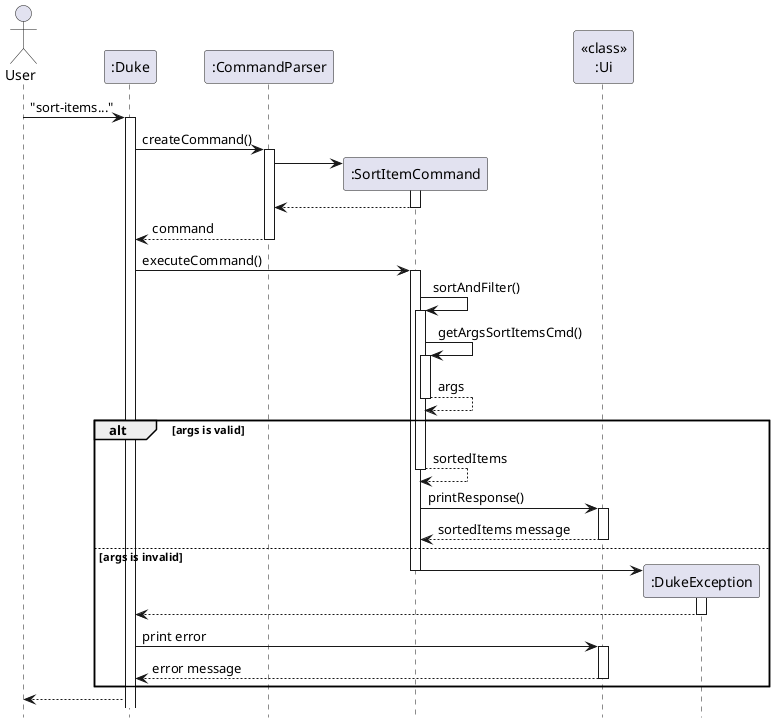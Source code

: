 @startuml
hide footbox
Actor User
"User" -> ":Duke": "sort-items..."
activate ":Duke"
":Duke" -> ":CommandParser": createCommand()
activate ":CommandParser"
":CommandParser" -> ":SortItemCommand"**
activate ":SortItemCommand"
return
":CommandParser" --> ":Duke": command
deactivate
":Duke" -> ":SortItemCommand" : executeCommand()
activate ":SortItemCommand"
":SortItemCommand" -> ":SortItemCommand": sortAndFilter()
activate ":SortItemCommand"
":SortItemCommand" -> ":SortItemCommand": getArgsSortItemsCmd()
activate ":SortItemCommand"
return args
alt args is valid
    return sortedItems
    ":SortItemCommand" -> "<<class>>\n:Ui": printResponse()
    activate "<<class>>\n:Ui"
    return sortedItems message
else args is invalid
    ":SortItemCommand" -> ":DukeException"**
     activate ":DukeException"
     deactivate ":SortItemCommand"
     ":DukeException" --> ":Duke"
     deactivate ":DukeException"
     ":Duke" -> "<<class>>\n:Ui" : print error
     activate "<<class>>\n:Ui"
     "<<class>>\n:Ui" --> ":Duke" : error message
     deactivate "<<class>>\n:Ui"
end
":Duke" --> "User"
@enduml